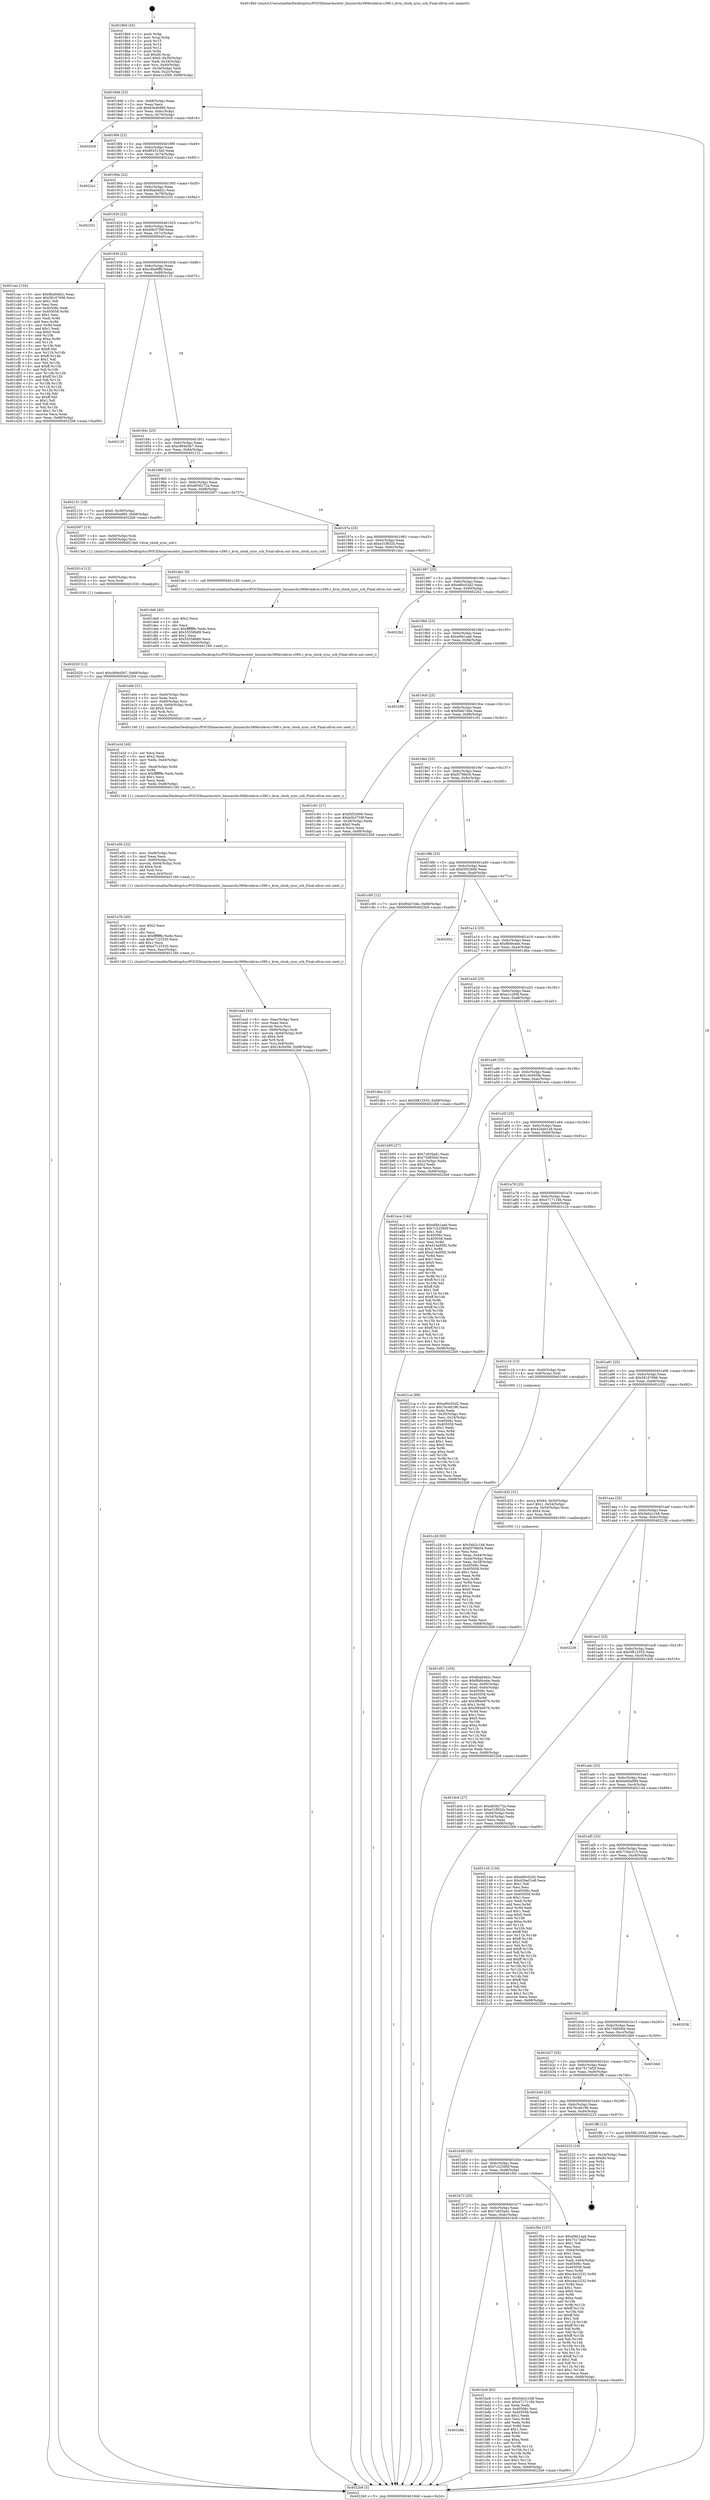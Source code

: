 digraph "0x4018b0" {
  label = "0x4018b0 (/mnt/c/Users/mathe/Desktop/tcc/POCII/binaries/extr_linuxarchs390kvmkvm-s390.c_kvm_clock_sync_scb_Final-ollvm.out::main(0))"
  labelloc = "t"
  node[shape=record]

  Entry [label="",width=0.3,height=0.3,shape=circle,fillcolor=black,style=filled]
  "0x4018dd" [label="{
     0x4018dd [23]\l
     | [instrs]\l
     &nbsp;&nbsp;0x4018dd \<+3\>: mov -0x68(%rbp),%eax\l
     &nbsp;&nbsp;0x4018e0 \<+2\>: mov %eax,%ecx\l
     &nbsp;&nbsp;0x4018e2 \<+6\>: sub $0x83e4b985,%ecx\l
     &nbsp;&nbsp;0x4018e8 \<+3\>: mov %eax,-0x6c(%rbp)\l
     &nbsp;&nbsp;0x4018eb \<+3\>: mov %ecx,-0x70(%rbp)\l
     &nbsp;&nbsp;0x4018ee \<+6\>: je 00000000004020c8 \<main+0x818\>\l
  }"]
  "0x4020c8" [label="{
     0x4020c8\l
  }", style=dashed]
  "0x4018f4" [label="{
     0x4018f4 [22]\l
     | [instrs]\l
     &nbsp;&nbsp;0x4018f4 \<+5\>: jmp 00000000004018f9 \<main+0x49\>\l
     &nbsp;&nbsp;0x4018f9 \<+3\>: mov -0x6c(%rbp),%eax\l
     &nbsp;&nbsp;0x4018fc \<+5\>: sub $0x892515e0,%eax\l
     &nbsp;&nbsp;0x401901 \<+3\>: mov %eax,-0x74(%rbp)\l
     &nbsp;&nbsp;0x401904 \<+6\>: je 00000000004022a1 \<main+0x9f1\>\l
  }"]
  Exit [label="",width=0.3,height=0.3,shape=circle,fillcolor=black,style=filled,peripheries=2]
  "0x4022a1" [label="{
     0x4022a1\l
  }", style=dashed]
  "0x40190a" [label="{
     0x40190a [22]\l
     | [instrs]\l
     &nbsp;&nbsp;0x40190a \<+5\>: jmp 000000000040190f \<main+0x5f\>\l
     &nbsp;&nbsp;0x40190f \<+3\>: mov -0x6c(%rbp),%eax\l
     &nbsp;&nbsp;0x401912 \<+5\>: sub $0x8ba0dd2c,%eax\l
     &nbsp;&nbsp;0x401917 \<+3\>: mov %eax,-0x78(%rbp)\l
     &nbsp;&nbsp;0x40191a \<+6\>: je 0000000000402252 \<main+0x9a2\>\l
  }"]
  "0x402020" [label="{
     0x402020 [12]\l
     | [instrs]\l
     &nbsp;&nbsp;0x402020 \<+7\>: movl $0xc894d3b7,-0x68(%rbp)\l
     &nbsp;&nbsp;0x402027 \<+5\>: jmp 00000000004022b9 \<main+0xa09\>\l
  }"]
  "0x402252" [label="{
     0x402252\l
  }", style=dashed]
  "0x401920" [label="{
     0x401920 [22]\l
     | [instrs]\l
     &nbsp;&nbsp;0x401920 \<+5\>: jmp 0000000000401925 \<main+0x75\>\l
     &nbsp;&nbsp;0x401925 \<+3\>: mov -0x6c(%rbp),%eax\l
     &nbsp;&nbsp;0x401928 \<+5\>: sub $0xb0b3759f,%eax\l
     &nbsp;&nbsp;0x40192d \<+3\>: mov %eax,-0x7c(%rbp)\l
     &nbsp;&nbsp;0x401930 \<+6\>: je 0000000000401cac \<main+0x3fc\>\l
  }"]
  "0x402014" [label="{
     0x402014 [12]\l
     | [instrs]\l
     &nbsp;&nbsp;0x402014 \<+4\>: mov -0x60(%rbp),%rsi\l
     &nbsp;&nbsp;0x402018 \<+3\>: mov %rsi,%rdi\l
     &nbsp;&nbsp;0x40201b \<+5\>: call 0000000000401030 \<free@plt\>\l
     | [calls]\l
     &nbsp;&nbsp;0x401030 \{1\} (unknown)\l
  }"]
  "0x401cac" [label="{
     0x401cac [134]\l
     | [instrs]\l
     &nbsp;&nbsp;0x401cac \<+5\>: mov $0x8ba0dd2c,%eax\l
     &nbsp;&nbsp;0x401cb1 \<+5\>: mov $0x58167696,%ecx\l
     &nbsp;&nbsp;0x401cb6 \<+2\>: mov $0x1,%dl\l
     &nbsp;&nbsp;0x401cb8 \<+2\>: xor %esi,%esi\l
     &nbsp;&nbsp;0x401cba \<+7\>: mov 0x40506c,%edi\l
     &nbsp;&nbsp;0x401cc1 \<+8\>: mov 0x405058,%r8d\l
     &nbsp;&nbsp;0x401cc9 \<+3\>: sub $0x1,%esi\l
     &nbsp;&nbsp;0x401ccc \<+3\>: mov %edi,%r9d\l
     &nbsp;&nbsp;0x401ccf \<+3\>: add %esi,%r9d\l
     &nbsp;&nbsp;0x401cd2 \<+4\>: imul %r9d,%edi\l
     &nbsp;&nbsp;0x401cd6 \<+3\>: and $0x1,%edi\l
     &nbsp;&nbsp;0x401cd9 \<+3\>: cmp $0x0,%edi\l
     &nbsp;&nbsp;0x401cdc \<+4\>: sete %r10b\l
     &nbsp;&nbsp;0x401ce0 \<+4\>: cmp $0xa,%r8d\l
     &nbsp;&nbsp;0x401ce4 \<+4\>: setl %r11b\l
     &nbsp;&nbsp;0x401ce8 \<+3\>: mov %r10b,%bl\l
     &nbsp;&nbsp;0x401ceb \<+3\>: xor $0xff,%bl\l
     &nbsp;&nbsp;0x401cee \<+3\>: mov %r11b,%r14b\l
     &nbsp;&nbsp;0x401cf1 \<+4\>: xor $0xff,%r14b\l
     &nbsp;&nbsp;0x401cf5 \<+3\>: xor $0x1,%dl\l
     &nbsp;&nbsp;0x401cf8 \<+3\>: mov %bl,%r15b\l
     &nbsp;&nbsp;0x401cfb \<+4\>: and $0xff,%r15b\l
     &nbsp;&nbsp;0x401cff \<+3\>: and %dl,%r10b\l
     &nbsp;&nbsp;0x401d02 \<+3\>: mov %r14b,%r12b\l
     &nbsp;&nbsp;0x401d05 \<+4\>: and $0xff,%r12b\l
     &nbsp;&nbsp;0x401d09 \<+3\>: and %dl,%r11b\l
     &nbsp;&nbsp;0x401d0c \<+3\>: or %r10b,%r15b\l
     &nbsp;&nbsp;0x401d0f \<+3\>: or %r11b,%r12b\l
     &nbsp;&nbsp;0x401d12 \<+3\>: xor %r12b,%r15b\l
     &nbsp;&nbsp;0x401d15 \<+3\>: or %r14b,%bl\l
     &nbsp;&nbsp;0x401d18 \<+3\>: xor $0xff,%bl\l
     &nbsp;&nbsp;0x401d1b \<+3\>: or $0x1,%dl\l
     &nbsp;&nbsp;0x401d1e \<+2\>: and %dl,%bl\l
     &nbsp;&nbsp;0x401d20 \<+3\>: or %bl,%r15b\l
     &nbsp;&nbsp;0x401d23 \<+4\>: test $0x1,%r15b\l
     &nbsp;&nbsp;0x401d27 \<+3\>: cmovne %ecx,%eax\l
     &nbsp;&nbsp;0x401d2a \<+3\>: mov %eax,-0x68(%rbp)\l
     &nbsp;&nbsp;0x401d2d \<+5\>: jmp 00000000004022b9 \<main+0xa09\>\l
  }"]
  "0x401936" [label="{
     0x401936 [22]\l
     | [instrs]\l
     &nbsp;&nbsp;0x401936 \<+5\>: jmp 000000000040193b \<main+0x8b\>\l
     &nbsp;&nbsp;0x40193b \<+3\>: mov -0x6c(%rbp),%eax\l
     &nbsp;&nbsp;0x40193e \<+5\>: sub $0xc4be6ffd,%eax\l
     &nbsp;&nbsp;0x401943 \<+3\>: mov %eax,-0x80(%rbp)\l
     &nbsp;&nbsp;0x401946 \<+6\>: je 0000000000402125 \<main+0x875\>\l
  }"]
  "0x401ea3" [label="{
     0x401ea3 [43]\l
     | [instrs]\l
     &nbsp;&nbsp;0x401ea3 \<+6\>: mov -0xec(%rbp),%ecx\l
     &nbsp;&nbsp;0x401ea9 \<+3\>: imul %eax,%ecx\l
     &nbsp;&nbsp;0x401eac \<+3\>: movslq %ecx,%rsi\l
     &nbsp;&nbsp;0x401eaf \<+4\>: mov -0x60(%rbp),%rdi\l
     &nbsp;&nbsp;0x401eb3 \<+4\>: movslq -0x64(%rbp),%r9\l
     &nbsp;&nbsp;0x401eb7 \<+4\>: shl $0x4,%r9\l
     &nbsp;&nbsp;0x401ebb \<+3\>: add %r9,%rdi\l
     &nbsp;&nbsp;0x401ebe \<+4\>: mov %rsi,0x8(%rdi)\l
     &nbsp;&nbsp;0x401ec2 \<+7\>: movl $0x14c645fe,-0x68(%rbp)\l
     &nbsp;&nbsp;0x401ec9 \<+5\>: jmp 00000000004022b9 \<main+0xa09\>\l
  }"]
  "0x402125" [label="{
     0x402125\l
  }", style=dashed]
  "0x40194c" [label="{
     0x40194c [25]\l
     | [instrs]\l
     &nbsp;&nbsp;0x40194c \<+5\>: jmp 0000000000401951 \<main+0xa1\>\l
     &nbsp;&nbsp;0x401951 \<+3\>: mov -0x6c(%rbp),%eax\l
     &nbsp;&nbsp;0x401954 \<+5\>: sub $0xc894d3b7,%eax\l
     &nbsp;&nbsp;0x401959 \<+6\>: mov %eax,-0x84(%rbp)\l
     &nbsp;&nbsp;0x40195f \<+6\>: je 0000000000402131 \<main+0x881\>\l
  }"]
  "0x401e7b" [label="{
     0x401e7b [40]\l
     | [instrs]\l
     &nbsp;&nbsp;0x401e7b \<+5\>: mov $0x2,%ecx\l
     &nbsp;&nbsp;0x401e80 \<+1\>: cltd\l
     &nbsp;&nbsp;0x401e81 \<+2\>: idiv %ecx\l
     &nbsp;&nbsp;0x401e83 \<+6\>: imul $0xfffffffe,%edx,%ecx\l
     &nbsp;&nbsp;0x401e89 \<+6\>: sub $0xe7123320,%ecx\l
     &nbsp;&nbsp;0x401e8f \<+3\>: add $0x1,%ecx\l
     &nbsp;&nbsp;0x401e92 \<+6\>: add $0xe7123320,%ecx\l
     &nbsp;&nbsp;0x401e98 \<+6\>: mov %ecx,-0xec(%rbp)\l
     &nbsp;&nbsp;0x401e9e \<+5\>: call 0000000000401160 \<next_i\>\l
     | [calls]\l
     &nbsp;&nbsp;0x401160 \{1\} (/mnt/c/Users/mathe/Desktop/tcc/POCII/binaries/extr_linuxarchs390kvmkvm-s390.c_kvm_clock_sync_scb_Final-ollvm.out::next_i)\l
  }"]
  "0x402131" [label="{
     0x402131 [19]\l
     | [instrs]\l
     &nbsp;&nbsp;0x402131 \<+7\>: movl $0x0,-0x30(%rbp)\l
     &nbsp;&nbsp;0x402138 \<+7\>: movl $0x6a90a999,-0x68(%rbp)\l
     &nbsp;&nbsp;0x40213f \<+5\>: jmp 00000000004022b9 \<main+0xa09\>\l
  }"]
  "0x401965" [label="{
     0x401965 [25]\l
     | [instrs]\l
     &nbsp;&nbsp;0x401965 \<+5\>: jmp 000000000040196a \<main+0xba\>\l
     &nbsp;&nbsp;0x40196a \<+3\>: mov -0x6c(%rbp),%eax\l
     &nbsp;&nbsp;0x40196d \<+5\>: sub $0xd636272a,%eax\l
     &nbsp;&nbsp;0x401972 \<+6\>: mov %eax,-0x88(%rbp)\l
     &nbsp;&nbsp;0x401978 \<+6\>: je 0000000000402007 \<main+0x757\>\l
  }"]
  "0x401e5b" [label="{
     0x401e5b [32]\l
     | [instrs]\l
     &nbsp;&nbsp;0x401e5b \<+6\>: mov -0xe8(%rbp),%ecx\l
     &nbsp;&nbsp;0x401e61 \<+3\>: imul %eax,%ecx\l
     &nbsp;&nbsp;0x401e64 \<+4\>: mov -0x60(%rbp),%rsi\l
     &nbsp;&nbsp;0x401e68 \<+4\>: movslq -0x64(%rbp),%rdi\l
     &nbsp;&nbsp;0x401e6c \<+4\>: shl $0x4,%rdi\l
     &nbsp;&nbsp;0x401e70 \<+3\>: add %rdi,%rsi\l
     &nbsp;&nbsp;0x401e73 \<+3\>: mov %ecx,0x4(%rsi)\l
     &nbsp;&nbsp;0x401e76 \<+5\>: call 0000000000401160 \<next_i\>\l
     | [calls]\l
     &nbsp;&nbsp;0x401160 \{1\} (/mnt/c/Users/mathe/Desktop/tcc/POCII/binaries/extr_linuxarchs390kvmkvm-s390.c_kvm_clock_sync_scb_Final-ollvm.out::next_i)\l
  }"]
  "0x402007" [label="{
     0x402007 [13]\l
     | [instrs]\l
     &nbsp;&nbsp;0x402007 \<+4\>: mov -0x60(%rbp),%rdi\l
     &nbsp;&nbsp;0x40200b \<+4\>: mov -0x50(%rbp),%rsi\l
     &nbsp;&nbsp;0x40200f \<+5\>: call 00000000004013e0 \<kvm_clock_sync_scb\>\l
     | [calls]\l
     &nbsp;&nbsp;0x4013e0 \{1\} (/mnt/c/Users/mathe/Desktop/tcc/POCII/binaries/extr_linuxarchs390kvmkvm-s390.c_kvm_clock_sync_scb_Final-ollvm.out::kvm_clock_sync_scb)\l
  }"]
  "0x40197e" [label="{
     0x40197e [25]\l
     | [instrs]\l
     &nbsp;&nbsp;0x40197e \<+5\>: jmp 0000000000401983 \<main+0xd3\>\l
     &nbsp;&nbsp;0x401983 \<+3\>: mov -0x6c(%rbp),%eax\l
     &nbsp;&nbsp;0x401986 \<+5\>: sub $0xe31f932b,%eax\l
     &nbsp;&nbsp;0x40198b \<+6\>: mov %eax,-0x8c(%rbp)\l
     &nbsp;&nbsp;0x401991 \<+6\>: je 0000000000401de1 \<main+0x531\>\l
  }"]
  "0x401e2d" [label="{
     0x401e2d [46]\l
     | [instrs]\l
     &nbsp;&nbsp;0x401e2d \<+2\>: xor %ecx,%ecx\l
     &nbsp;&nbsp;0x401e2f \<+5\>: mov $0x2,%edx\l
     &nbsp;&nbsp;0x401e34 \<+6\>: mov %edx,-0xe4(%rbp)\l
     &nbsp;&nbsp;0x401e3a \<+1\>: cltd\l
     &nbsp;&nbsp;0x401e3b \<+7\>: mov -0xe4(%rbp),%r8d\l
     &nbsp;&nbsp;0x401e42 \<+3\>: idiv %r8d\l
     &nbsp;&nbsp;0x401e45 \<+6\>: imul $0xfffffffe,%edx,%edx\l
     &nbsp;&nbsp;0x401e4b \<+3\>: sub $0x1,%ecx\l
     &nbsp;&nbsp;0x401e4e \<+2\>: sub %ecx,%edx\l
     &nbsp;&nbsp;0x401e50 \<+6\>: mov %edx,-0xe8(%rbp)\l
     &nbsp;&nbsp;0x401e56 \<+5\>: call 0000000000401160 \<next_i\>\l
     | [calls]\l
     &nbsp;&nbsp;0x401160 \{1\} (/mnt/c/Users/mathe/Desktop/tcc/POCII/binaries/extr_linuxarchs390kvmkvm-s390.c_kvm_clock_sync_scb_Final-ollvm.out::next_i)\l
  }"]
  "0x401de1" [label="{
     0x401de1 [5]\l
     | [instrs]\l
     &nbsp;&nbsp;0x401de1 \<+5\>: call 0000000000401160 \<next_i\>\l
     | [calls]\l
     &nbsp;&nbsp;0x401160 \{1\} (/mnt/c/Users/mathe/Desktop/tcc/POCII/binaries/extr_linuxarchs390kvmkvm-s390.c_kvm_clock_sync_scb_Final-ollvm.out::next_i)\l
  }"]
  "0x401997" [label="{
     0x401997 [25]\l
     | [instrs]\l
     &nbsp;&nbsp;0x401997 \<+5\>: jmp 000000000040199c \<main+0xec\>\l
     &nbsp;&nbsp;0x40199c \<+3\>: mov -0x6c(%rbp),%eax\l
     &nbsp;&nbsp;0x40199f \<+5\>: sub $0xe80c02d2,%eax\l
     &nbsp;&nbsp;0x4019a4 \<+6\>: mov %eax,-0x90(%rbp)\l
     &nbsp;&nbsp;0x4019aa \<+6\>: je 00000000004022b2 \<main+0xa02\>\l
  }"]
  "0x401e0e" [label="{
     0x401e0e [31]\l
     | [instrs]\l
     &nbsp;&nbsp;0x401e0e \<+6\>: mov -0xe0(%rbp),%ecx\l
     &nbsp;&nbsp;0x401e14 \<+3\>: imul %eax,%ecx\l
     &nbsp;&nbsp;0x401e17 \<+4\>: mov -0x60(%rbp),%rsi\l
     &nbsp;&nbsp;0x401e1b \<+4\>: movslq -0x64(%rbp),%rdi\l
     &nbsp;&nbsp;0x401e1f \<+4\>: shl $0x4,%rdi\l
     &nbsp;&nbsp;0x401e23 \<+3\>: add %rdi,%rsi\l
     &nbsp;&nbsp;0x401e26 \<+2\>: mov %ecx,(%rsi)\l
     &nbsp;&nbsp;0x401e28 \<+5\>: call 0000000000401160 \<next_i\>\l
     | [calls]\l
     &nbsp;&nbsp;0x401160 \{1\} (/mnt/c/Users/mathe/Desktop/tcc/POCII/binaries/extr_linuxarchs390kvmkvm-s390.c_kvm_clock_sync_scb_Final-ollvm.out::next_i)\l
  }"]
  "0x4022b2" [label="{
     0x4022b2\l
  }", style=dashed]
  "0x4019b0" [label="{
     0x4019b0 [25]\l
     | [instrs]\l
     &nbsp;&nbsp;0x4019b0 \<+5\>: jmp 00000000004019b5 \<main+0x105\>\l
     &nbsp;&nbsp;0x4019b5 \<+3\>: mov -0x6c(%rbp),%eax\l
     &nbsp;&nbsp;0x4019b8 \<+5\>: sub $0xef4b1aa6,%eax\l
     &nbsp;&nbsp;0x4019bd \<+6\>: mov %eax,-0x94(%rbp)\l
     &nbsp;&nbsp;0x4019c3 \<+6\>: je 0000000000402288 \<main+0x9d8\>\l
  }"]
  "0x401de6" [label="{
     0x401de6 [40]\l
     | [instrs]\l
     &nbsp;&nbsp;0x401de6 \<+5\>: mov $0x2,%ecx\l
     &nbsp;&nbsp;0x401deb \<+1\>: cltd\l
     &nbsp;&nbsp;0x401dec \<+2\>: idiv %ecx\l
     &nbsp;&nbsp;0x401dee \<+6\>: imul $0xfffffffe,%edx,%ecx\l
     &nbsp;&nbsp;0x401df4 \<+6\>: add $0x55558b89,%ecx\l
     &nbsp;&nbsp;0x401dfa \<+3\>: add $0x1,%ecx\l
     &nbsp;&nbsp;0x401dfd \<+6\>: sub $0x55558b89,%ecx\l
     &nbsp;&nbsp;0x401e03 \<+6\>: mov %ecx,-0xe0(%rbp)\l
     &nbsp;&nbsp;0x401e09 \<+5\>: call 0000000000401160 \<next_i\>\l
     | [calls]\l
     &nbsp;&nbsp;0x401160 \{1\} (/mnt/c/Users/mathe/Desktop/tcc/POCII/binaries/extr_linuxarchs390kvmkvm-s390.c_kvm_clock_sync_scb_Final-ollvm.out::next_i)\l
  }"]
  "0x402288" [label="{
     0x402288\l
  }", style=dashed]
  "0x4019c9" [label="{
     0x4019c9 [25]\l
     | [instrs]\l
     &nbsp;&nbsp;0x4019c9 \<+5\>: jmp 00000000004019ce \<main+0x11e\>\l
     &nbsp;&nbsp;0x4019ce \<+3\>: mov -0x6c(%rbp),%eax\l
     &nbsp;&nbsp;0x4019d1 \<+5\>: sub $0xf0eb7d4e,%eax\l
     &nbsp;&nbsp;0x4019d6 \<+6\>: mov %eax,-0x98(%rbp)\l
     &nbsp;&nbsp;0x4019dc \<+6\>: je 0000000000401c91 \<main+0x3e1\>\l
  }"]
  "0x401d51" [label="{
     0x401d51 [105]\l
     | [instrs]\l
     &nbsp;&nbsp;0x401d51 \<+5\>: mov $0x8ba0dd2c,%ecx\l
     &nbsp;&nbsp;0x401d56 \<+5\>: mov $0xf9d9cebe,%edx\l
     &nbsp;&nbsp;0x401d5b \<+4\>: mov %rax,-0x60(%rbp)\l
     &nbsp;&nbsp;0x401d5f \<+7\>: movl $0x0,-0x64(%rbp)\l
     &nbsp;&nbsp;0x401d66 \<+7\>: mov 0x40506c,%esi\l
     &nbsp;&nbsp;0x401d6d \<+8\>: mov 0x405058,%r8d\l
     &nbsp;&nbsp;0x401d75 \<+3\>: mov %esi,%r9d\l
     &nbsp;&nbsp;0x401d78 \<+7\>: add $0x5f94d976,%r9d\l
     &nbsp;&nbsp;0x401d7f \<+4\>: sub $0x1,%r9d\l
     &nbsp;&nbsp;0x401d83 \<+7\>: sub $0x5f94d976,%r9d\l
     &nbsp;&nbsp;0x401d8a \<+4\>: imul %r9d,%esi\l
     &nbsp;&nbsp;0x401d8e \<+3\>: and $0x1,%esi\l
     &nbsp;&nbsp;0x401d91 \<+3\>: cmp $0x0,%esi\l
     &nbsp;&nbsp;0x401d94 \<+4\>: sete %r10b\l
     &nbsp;&nbsp;0x401d98 \<+4\>: cmp $0xa,%r8d\l
     &nbsp;&nbsp;0x401d9c \<+4\>: setl %r11b\l
     &nbsp;&nbsp;0x401da0 \<+3\>: mov %r10b,%bl\l
     &nbsp;&nbsp;0x401da3 \<+3\>: and %r11b,%bl\l
     &nbsp;&nbsp;0x401da6 \<+3\>: xor %r11b,%r10b\l
     &nbsp;&nbsp;0x401da9 \<+3\>: or %r10b,%bl\l
     &nbsp;&nbsp;0x401dac \<+3\>: test $0x1,%bl\l
     &nbsp;&nbsp;0x401daf \<+3\>: cmovne %edx,%ecx\l
     &nbsp;&nbsp;0x401db2 \<+3\>: mov %ecx,-0x68(%rbp)\l
     &nbsp;&nbsp;0x401db5 \<+5\>: jmp 00000000004022b9 \<main+0xa09\>\l
  }"]
  "0x401c91" [label="{
     0x401c91 [27]\l
     | [instrs]\l
     &nbsp;&nbsp;0x401c91 \<+5\>: mov $0xf3f32606,%eax\l
     &nbsp;&nbsp;0x401c96 \<+5\>: mov $0xb0b3759f,%ecx\l
     &nbsp;&nbsp;0x401c9b \<+3\>: mov -0x28(%rbp),%edx\l
     &nbsp;&nbsp;0x401c9e \<+3\>: cmp $0x0,%edx\l
     &nbsp;&nbsp;0x401ca1 \<+3\>: cmove %ecx,%eax\l
     &nbsp;&nbsp;0x401ca4 \<+3\>: mov %eax,-0x68(%rbp)\l
     &nbsp;&nbsp;0x401ca7 \<+5\>: jmp 00000000004022b9 \<main+0xa09\>\l
  }"]
  "0x4019e2" [label="{
     0x4019e2 [25]\l
     | [instrs]\l
     &nbsp;&nbsp;0x4019e2 \<+5\>: jmp 00000000004019e7 \<main+0x137\>\l
     &nbsp;&nbsp;0x4019e7 \<+3\>: mov -0x6c(%rbp),%eax\l
     &nbsp;&nbsp;0x4019ea \<+5\>: sub $0xf379fe04,%eax\l
     &nbsp;&nbsp;0x4019ef \<+6\>: mov %eax,-0x9c(%rbp)\l
     &nbsp;&nbsp;0x4019f5 \<+6\>: je 0000000000401c85 \<main+0x3d5\>\l
  }"]
  "0x401c28" [label="{
     0x401c28 [93]\l
     | [instrs]\l
     &nbsp;&nbsp;0x401c28 \<+5\>: mov $0x5eb2c1b8,%ecx\l
     &nbsp;&nbsp;0x401c2d \<+5\>: mov $0xf379fe04,%edx\l
     &nbsp;&nbsp;0x401c32 \<+2\>: xor %esi,%esi\l
     &nbsp;&nbsp;0x401c34 \<+3\>: mov %eax,-0x44(%rbp)\l
     &nbsp;&nbsp;0x401c37 \<+3\>: mov -0x44(%rbp),%eax\l
     &nbsp;&nbsp;0x401c3a \<+3\>: mov %eax,-0x28(%rbp)\l
     &nbsp;&nbsp;0x401c3d \<+7\>: mov 0x40506c,%eax\l
     &nbsp;&nbsp;0x401c44 \<+8\>: mov 0x405058,%r8d\l
     &nbsp;&nbsp;0x401c4c \<+3\>: sub $0x1,%esi\l
     &nbsp;&nbsp;0x401c4f \<+3\>: mov %eax,%r9d\l
     &nbsp;&nbsp;0x401c52 \<+3\>: add %esi,%r9d\l
     &nbsp;&nbsp;0x401c55 \<+4\>: imul %r9d,%eax\l
     &nbsp;&nbsp;0x401c59 \<+3\>: and $0x1,%eax\l
     &nbsp;&nbsp;0x401c5c \<+3\>: cmp $0x0,%eax\l
     &nbsp;&nbsp;0x401c5f \<+4\>: sete %r10b\l
     &nbsp;&nbsp;0x401c63 \<+4\>: cmp $0xa,%r8d\l
     &nbsp;&nbsp;0x401c67 \<+4\>: setl %r11b\l
     &nbsp;&nbsp;0x401c6b \<+3\>: mov %r10b,%bl\l
     &nbsp;&nbsp;0x401c6e \<+3\>: and %r11b,%bl\l
     &nbsp;&nbsp;0x401c71 \<+3\>: xor %r11b,%r10b\l
     &nbsp;&nbsp;0x401c74 \<+3\>: or %r10b,%bl\l
     &nbsp;&nbsp;0x401c77 \<+3\>: test $0x1,%bl\l
     &nbsp;&nbsp;0x401c7a \<+3\>: cmovne %edx,%ecx\l
     &nbsp;&nbsp;0x401c7d \<+3\>: mov %ecx,-0x68(%rbp)\l
     &nbsp;&nbsp;0x401c80 \<+5\>: jmp 00000000004022b9 \<main+0xa09\>\l
  }"]
  "0x401c85" [label="{
     0x401c85 [12]\l
     | [instrs]\l
     &nbsp;&nbsp;0x401c85 \<+7\>: movl $0xf0eb7d4e,-0x68(%rbp)\l
     &nbsp;&nbsp;0x401c8c \<+5\>: jmp 00000000004022b9 \<main+0xa09\>\l
  }"]
  "0x4019fb" [label="{
     0x4019fb [25]\l
     | [instrs]\l
     &nbsp;&nbsp;0x4019fb \<+5\>: jmp 0000000000401a00 \<main+0x150\>\l
     &nbsp;&nbsp;0x401a00 \<+3\>: mov -0x6c(%rbp),%eax\l
     &nbsp;&nbsp;0x401a03 \<+5\>: sub $0xf3f32606,%eax\l
     &nbsp;&nbsp;0x401a08 \<+6\>: mov %eax,-0xa0(%rbp)\l
     &nbsp;&nbsp;0x401a0e \<+6\>: je 000000000040202c \<main+0x77c\>\l
  }"]
  "0x401b8b" [label="{
     0x401b8b\l
  }", style=dashed]
  "0x40202c" [label="{
     0x40202c\l
  }", style=dashed]
  "0x401a14" [label="{
     0x401a14 [25]\l
     | [instrs]\l
     &nbsp;&nbsp;0x401a14 \<+5\>: jmp 0000000000401a19 \<main+0x169\>\l
     &nbsp;&nbsp;0x401a19 \<+3\>: mov -0x6c(%rbp),%eax\l
     &nbsp;&nbsp;0x401a1c \<+5\>: sub $0xf9d9cebe,%eax\l
     &nbsp;&nbsp;0x401a21 \<+6\>: mov %eax,-0xa4(%rbp)\l
     &nbsp;&nbsp;0x401a27 \<+6\>: je 0000000000401dba \<main+0x50a\>\l
  }"]
  "0x401bc8" [label="{
     0x401bc8 [83]\l
     | [instrs]\l
     &nbsp;&nbsp;0x401bc8 \<+5\>: mov $0x5eb2c1b8,%eax\l
     &nbsp;&nbsp;0x401bcd \<+5\>: mov $0x4717116b,%ecx\l
     &nbsp;&nbsp;0x401bd2 \<+2\>: xor %edx,%edx\l
     &nbsp;&nbsp;0x401bd4 \<+7\>: mov 0x40506c,%esi\l
     &nbsp;&nbsp;0x401bdb \<+7\>: mov 0x405058,%edi\l
     &nbsp;&nbsp;0x401be2 \<+3\>: sub $0x1,%edx\l
     &nbsp;&nbsp;0x401be5 \<+3\>: mov %esi,%r8d\l
     &nbsp;&nbsp;0x401be8 \<+3\>: add %edx,%r8d\l
     &nbsp;&nbsp;0x401beb \<+4\>: imul %r8d,%esi\l
     &nbsp;&nbsp;0x401bef \<+3\>: and $0x1,%esi\l
     &nbsp;&nbsp;0x401bf2 \<+3\>: cmp $0x0,%esi\l
     &nbsp;&nbsp;0x401bf5 \<+4\>: sete %r9b\l
     &nbsp;&nbsp;0x401bf9 \<+3\>: cmp $0xa,%edi\l
     &nbsp;&nbsp;0x401bfc \<+4\>: setl %r10b\l
     &nbsp;&nbsp;0x401c00 \<+3\>: mov %r9b,%r11b\l
     &nbsp;&nbsp;0x401c03 \<+3\>: and %r10b,%r11b\l
     &nbsp;&nbsp;0x401c06 \<+3\>: xor %r10b,%r9b\l
     &nbsp;&nbsp;0x401c09 \<+3\>: or %r9b,%r11b\l
     &nbsp;&nbsp;0x401c0c \<+4\>: test $0x1,%r11b\l
     &nbsp;&nbsp;0x401c10 \<+3\>: cmovne %ecx,%eax\l
     &nbsp;&nbsp;0x401c13 \<+3\>: mov %eax,-0x68(%rbp)\l
     &nbsp;&nbsp;0x401c16 \<+5\>: jmp 00000000004022b9 \<main+0xa09\>\l
  }"]
  "0x401dba" [label="{
     0x401dba [12]\l
     | [instrs]\l
     &nbsp;&nbsp;0x401dba \<+7\>: movl $0x5f812555,-0x68(%rbp)\l
     &nbsp;&nbsp;0x401dc1 \<+5\>: jmp 00000000004022b9 \<main+0xa09\>\l
  }"]
  "0x401a2d" [label="{
     0x401a2d [25]\l
     | [instrs]\l
     &nbsp;&nbsp;0x401a2d \<+5\>: jmp 0000000000401a32 \<main+0x182\>\l
     &nbsp;&nbsp;0x401a32 \<+3\>: mov -0x6c(%rbp),%eax\l
     &nbsp;&nbsp;0x401a35 \<+5\>: sub $0xe1c2f49,%eax\l
     &nbsp;&nbsp;0x401a3a \<+6\>: mov %eax,-0xa8(%rbp)\l
     &nbsp;&nbsp;0x401a40 \<+6\>: je 0000000000401b95 \<main+0x2e5\>\l
  }"]
  "0x401b72" [label="{
     0x401b72 [25]\l
     | [instrs]\l
     &nbsp;&nbsp;0x401b72 \<+5\>: jmp 0000000000401b77 \<main+0x2c7\>\l
     &nbsp;&nbsp;0x401b77 \<+3\>: mov -0x6c(%rbp),%eax\l
     &nbsp;&nbsp;0x401b7a \<+5\>: sub $0x7c835ad1,%eax\l
     &nbsp;&nbsp;0x401b7f \<+6\>: mov %eax,-0xdc(%rbp)\l
     &nbsp;&nbsp;0x401b85 \<+6\>: je 0000000000401bc8 \<main+0x318\>\l
  }"]
  "0x401b95" [label="{
     0x401b95 [27]\l
     | [instrs]\l
     &nbsp;&nbsp;0x401b95 \<+5\>: mov $0x7c835ad1,%eax\l
     &nbsp;&nbsp;0x401b9a \<+5\>: mov $0x73d85fcb,%ecx\l
     &nbsp;&nbsp;0x401b9f \<+3\>: mov -0x2c(%rbp),%edx\l
     &nbsp;&nbsp;0x401ba2 \<+3\>: cmp $0x2,%edx\l
     &nbsp;&nbsp;0x401ba5 \<+3\>: cmovne %ecx,%eax\l
     &nbsp;&nbsp;0x401ba8 \<+3\>: mov %eax,-0x68(%rbp)\l
     &nbsp;&nbsp;0x401bab \<+5\>: jmp 00000000004022b9 \<main+0xa09\>\l
  }"]
  "0x401a46" [label="{
     0x401a46 [25]\l
     | [instrs]\l
     &nbsp;&nbsp;0x401a46 \<+5\>: jmp 0000000000401a4b \<main+0x19b\>\l
     &nbsp;&nbsp;0x401a4b \<+3\>: mov -0x6c(%rbp),%eax\l
     &nbsp;&nbsp;0x401a4e \<+5\>: sub $0x14c645fe,%eax\l
     &nbsp;&nbsp;0x401a53 \<+6\>: mov %eax,-0xac(%rbp)\l
     &nbsp;&nbsp;0x401a59 \<+6\>: je 0000000000401ece \<main+0x61e\>\l
  }"]
  "0x4022b9" [label="{
     0x4022b9 [5]\l
     | [instrs]\l
     &nbsp;&nbsp;0x4022b9 \<+5\>: jmp 00000000004018dd \<main+0x2d\>\l
  }"]
  "0x4018b0" [label="{
     0x4018b0 [45]\l
     | [instrs]\l
     &nbsp;&nbsp;0x4018b0 \<+1\>: push %rbp\l
     &nbsp;&nbsp;0x4018b1 \<+3\>: mov %rsp,%rbp\l
     &nbsp;&nbsp;0x4018b4 \<+2\>: push %r15\l
     &nbsp;&nbsp;0x4018b6 \<+2\>: push %r14\l
     &nbsp;&nbsp;0x4018b8 \<+2\>: push %r12\l
     &nbsp;&nbsp;0x4018ba \<+1\>: push %rbx\l
     &nbsp;&nbsp;0x4018bb \<+7\>: sub $0xd0,%rsp\l
     &nbsp;&nbsp;0x4018c2 \<+7\>: movl $0x0,-0x30(%rbp)\l
     &nbsp;&nbsp;0x4018c9 \<+3\>: mov %edi,-0x34(%rbp)\l
     &nbsp;&nbsp;0x4018cc \<+4\>: mov %rsi,-0x40(%rbp)\l
     &nbsp;&nbsp;0x4018d0 \<+3\>: mov -0x34(%rbp),%edi\l
     &nbsp;&nbsp;0x4018d3 \<+3\>: mov %edi,-0x2c(%rbp)\l
     &nbsp;&nbsp;0x4018d6 \<+7\>: movl $0xe1c2f49,-0x68(%rbp)\l
  }"]
  "0x401f5e" [label="{
     0x401f5e [157]\l
     | [instrs]\l
     &nbsp;&nbsp;0x401f5e \<+5\>: mov $0xef4b1aa6,%eax\l
     &nbsp;&nbsp;0x401f63 \<+5\>: mov $0x7517ef2f,%ecx\l
     &nbsp;&nbsp;0x401f68 \<+2\>: mov $0x1,%dl\l
     &nbsp;&nbsp;0x401f6a \<+2\>: xor %esi,%esi\l
     &nbsp;&nbsp;0x401f6c \<+3\>: mov -0x64(%rbp),%edi\l
     &nbsp;&nbsp;0x401f6f \<+3\>: sub $0x1,%esi\l
     &nbsp;&nbsp;0x401f72 \<+2\>: sub %esi,%edi\l
     &nbsp;&nbsp;0x401f74 \<+3\>: mov %edi,-0x64(%rbp)\l
     &nbsp;&nbsp;0x401f77 \<+7\>: mov 0x40506c,%esi\l
     &nbsp;&nbsp;0x401f7e \<+7\>: mov 0x405058,%edi\l
     &nbsp;&nbsp;0x401f85 \<+3\>: mov %esi,%r8d\l
     &nbsp;&nbsp;0x401f88 \<+7\>: add $0xc4ac2232,%r8d\l
     &nbsp;&nbsp;0x401f8f \<+4\>: sub $0x1,%r8d\l
     &nbsp;&nbsp;0x401f93 \<+7\>: sub $0xc4ac2232,%r8d\l
     &nbsp;&nbsp;0x401f9a \<+4\>: imul %r8d,%esi\l
     &nbsp;&nbsp;0x401f9e \<+3\>: and $0x1,%esi\l
     &nbsp;&nbsp;0x401fa1 \<+3\>: cmp $0x0,%esi\l
     &nbsp;&nbsp;0x401fa4 \<+4\>: sete %r9b\l
     &nbsp;&nbsp;0x401fa8 \<+3\>: cmp $0xa,%edi\l
     &nbsp;&nbsp;0x401fab \<+4\>: setl %r10b\l
     &nbsp;&nbsp;0x401faf \<+3\>: mov %r9b,%r11b\l
     &nbsp;&nbsp;0x401fb2 \<+4\>: xor $0xff,%r11b\l
     &nbsp;&nbsp;0x401fb6 \<+3\>: mov %r10b,%bl\l
     &nbsp;&nbsp;0x401fb9 \<+3\>: xor $0xff,%bl\l
     &nbsp;&nbsp;0x401fbc \<+3\>: xor $0x1,%dl\l
     &nbsp;&nbsp;0x401fbf \<+3\>: mov %r11b,%r14b\l
     &nbsp;&nbsp;0x401fc2 \<+4\>: and $0xff,%r14b\l
     &nbsp;&nbsp;0x401fc6 \<+3\>: and %dl,%r9b\l
     &nbsp;&nbsp;0x401fc9 \<+3\>: mov %bl,%r15b\l
     &nbsp;&nbsp;0x401fcc \<+4\>: and $0xff,%r15b\l
     &nbsp;&nbsp;0x401fd0 \<+3\>: and %dl,%r10b\l
     &nbsp;&nbsp;0x401fd3 \<+3\>: or %r9b,%r14b\l
     &nbsp;&nbsp;0x401fd6 \<+3\>: or %r10b,%r15b\l
     &nbsp;&nbsp;0x401fd9 \<+3\>: xor %r15b,%r14b\l
     &nbsp;&nbsp;0x401fdc \<+3\>: or %bl,%r11b\l
     &nbsp;&nbsp;0x401fdf \<+4\>: xor $0xff,%r11b\l
     &nbsp;&nbsp;0x401fe3 \<+3\>: or $0x1,%dl\l
     &nbsp;&nbsp;0x401fe6 \<+3\>: and %dl,%r11b\l
     &nbsp;&nbsp;0x401fe9 \<+3\>: or %r11b,%r14b\l
     &nbsp;&nbsp;0x401fec \<+4\>: test $0x1,%r14b\l
     &nbsp;&nbsp;0x401ff0 \<+3\>: cmovne %ecx,%eax\l
     &nbsp;&nbsp;0x401ff3 \<+3\>: mov %eax,-0x68(%rbp)\l
     &nbsp;&nbsp;0x401ff6 \<+5\>: jmp 00000000004022b9 \<main+0xa09\>\l
  }"]
  "0x401ece" [label="{
     0x401ece [144]\l
     | [instrs]\l
     &nbsp;&nbsp;0x401ece \<+5\>: mov $0xef4b1aa6,%eax\l
     &nbsp;&nbsp;0x401ed3 \<+5\>: mov $0x7c22580f,%ecx\l
     &nbsp;&nbsp;0x401ed8 \<+2\>: mov $0x1,%dl\l
     &nbsp;&nbsp;0x401eda \<+7\>: mov 0x40506c,%esi\l
     &nbsp;&nbsp;0x401ee1 \<+7\>: mov 0x405058,%edi\l
     &nbsp;&nbsp;0x401ee8 \<+3\>: mov %esi,%r8d\l
     &nbsp;&nbsp;0x401eeb \<+7\>: sub $0xd14a95f2,%r8d\l
     &nbsp;&nbsp;0x401ef2 \<+4\>: sub $0x1,%r8d\l
     &nbsp;&nbsp;0x401ef6 \<+7\>: add $0xd14a95f2,%r8d\l
     &nbsp;&nbsp;0x401efd \<+4\>: imul %r8d,%esi\l
     &nbsp;&nbsp;0x401f01 \<+3\>: and $0x1,%esi\l
     &nbsp;&nbsp;0x401f04 \<+3\>: cmp $0x0,%esi\l
     &nbsp;&nbsp;0x401f07 \<+4\>: sete %r9b\l
     &nbsp;&nbsp;0x401f0b \<+3\>: cmp $0xa,%edi\l
     &nbsp;&nbsp;0x401f0e \<+4\>: setl %r10b\l
     &nbsp;&nbsp;0x401f12 \<+3\>: mov %r9b,%r11b\l
     &nbsp;&nbsp;0x401f15 \<+4\>: xor $0xff,%r11b\l
     &nbsp;&nbsp;0x401f19 \<+3\>: mov %r10b,%bl\l
     &nbsp;&nbsp;0x401f1c \<+3\>: xor $0xff,%bl\l
     &nbsp;&nbsp;0x401f1f \<+3\>: xor $0x1,%dl\l
     &nbsp;&nbsp;0x401f22 \<+3\>: mov %r11b,%r14b\l
     &nbsp;&nbsp;0x401f25 \<+4\>: and $0xff,%r14b\l
     &nbsp;&nbsp;0x401f29 \<+3\>: and %dl,%r9b\l
     &nbsp;&nbsp;0x401f2c \<+3\>: mov %bl,%r15b\l
     &nbsp;&nbsp;0x401f2f \<+4\>: and $0xff,%r15b\l
     &nbsp;&nbsp;0x401f33 \<+3\>: and %dl,%r10b\l
     &nbsp;&nbsp;0x401f36 \<+3\>: or %r9b,%r14b\l
     &nbsp;&nbsp;0x401f39 \<+3\>: or %r10b,%r15b\l
     &nbsp;&nbsp;0x401f3c \<+3\>: xor %r15b,%r14b\l
     &nbsp;&nbsp;0x401f3f \<+3\>: or %bl,%r11b\l
     &nbsp;&nbsp;0x401f42 \<+4\>: xor $0xff,%r11b\l
     &nbsp;&nbsp;0x401f46 \<+3\>: or $0x1,%dl\l
     &nbsp;&nbsp;0x401f49 \<+3\>: and %dl,%r11b\l
     &nbsp;&nbsp;0x401f4c \<+3\>: or %r11b,%r14b\l
     &nbsp;&nbsp;0x401f4f \<+4\>: test $0x1,%r14b\l
     &nbsp;&nbsp;0x401f53 \<+3\>: cmovne %ecx,%eax\l
     &nbsp;&nbsp;0x401f56 \<+3\>: mov %eax,-0x68(%rbp)\l
     &nbsp;&nbsp;0x401f59 \<+5\>: jmp 00000000004022b9 \<main+0xa09\>\l
  }"]
  "0x401a5f" [label="{
     0x401a5f [25]\l
     | [instrs]\l
     &nbsp;&nbsp;0x401a5f \<+5\>: jmp 0000000000401a64 \<main+0x1b4\>\l
     &nbsp;&nbsp;0x401a64 \<+3\>: mov -0x6c(%rbp),%eax\l
     &nbsp;&nbsp;0x401a67 \<+5\>: sub $0x42be01e8,%eax\l
     &nbsp;&nbsp;0x401a6c \<+6\>: mov %eax,-0xb0(%rbp)\l
     &nbsp;&nbsp;0x401a72 \<+6\>: je 00000000004021ca \<main+0x91a\>\l
  }"]
  "0x401b59" [label="{
     0x401b59 [25]\l
     | [instrs]\l
     &nbsp;&nbsp;0x401b59 \<+5\>: jmp 0000000000401b5e \<main+0x2ae\>\l
     &nbsp;&nbsp;0x401b5e \<+3\>: mov -0x6c(%rbp),%eax\l
     &nbsp;&nbsp;0x401b61 \<+5\>: sub $0x7c22580f,%eax\l
     &nbsp;&nbsp;0x401b66 \<+6\>: mov %eax,-0xd8(%rbp)\l
     &nbsp;&nbsp;0x401b6c \<+6\>: je 0000000000401f5e \<main+0x6ae\>\l
  }"]
  "0x4021ca" [label="{
     0x4021ca [89]\l
     | [instrs]\l
     &nbsp;&nbsp;0x4021ca \<+5\>: mov $0xe80c02d2,%eax\l
     &nbsp;&nbsp;0x4021cf \<+5\>: mov $0x7bc46196,%ecx\l
     &nbsp;&nbsp;0x4021d4 \<+2\>: xor %edx,%edx\l
     &nbsp;&nbsp;0x4021d6 \<+3\>: mov -0x30(%rbp),%esi\l
     &nbsp;&nbsp;0x4021d9 \<+3\>: mov %esi,-0x24(%rbp)\l
     &nbsp;&nbsp;0x4021dc \<+7\>: mov 0x40506c,%esi\l
     &nbsp;&nbsp;0x4021e3 \<+7\>: mov 0x405058,%edi\l
     &nbsp;&nbsp;0x4021ea \<+3\>: sub $0x1,%edx\l
     &nbsp;&nbsp;0x4021ed \<+3\>: mov %esi,%r8d\l
     &nbsp;&nbsp;0x4021f0 \<+3\>: add %edx,%r8d\l
     &nbsp;&nbsp;0x4021f3 \<+4\>: imul %r8d,%esi\l
     &nbsp;&nbsp;0x4021f7 \<+3\>: and $0x1,%esi\l
     &nbsp;&nbsp;0x4021fa \<+3\>: cmp $0x0,%esi\l
     &nbsp;&nbsp;0x4021fd \<+4\>: sete %r9b\l
     &nbsp;&nbsp;0x402201 \<+3\>: cmp $0xa,%edi\l
     &nbsp;&nbsp;0x402204 \<+4\>: setl %r10b\l
     &nbsp;&nbsp;0x402208 \<+3\>: mov %r9b,%r11b\l
     &nbsp;&nbsp;0x40220b \<+3\>: and %r10b,%r11b\l
     &nbsp;&nbsp;0x40220e \<+3\>: xor %r10b,%r9b\l
     &nbsp;&nbsp;0x402211 \<+3\>: or %r9b,%r11b\l
     &nbsp;&nbsp;0x402214 \<+4\>: test $0x1,%r11b\l
     &nbsp;&nbsp;0x402218 \<+3\>: cmovne %ecx,%eax\l
     &nbsp;&nbsp;0x40221b \<+3\>: mov %eax,-0x68(%rbp)\l
     &nbsp;&nbsp;0x40221e \<+5\>: jmp 00000000004022b9 \<main+0xa09\>\l
  }"]
  "0x401a78" [label="{
     0x401a78 [25]\l
     | [instrs]\l
     &nbsp;&nbsp;0x401a78 \<+5\>: jmp 0000000000401a7d \<main+0x1cd\>\l
     &nbsp;&nbsp;0x401a7d \<+3\>: mov -0x6c(%rbp),%eax\l
     &nbsp;&nbsp;0x401a80 \<+5\>: sub $0x4717116b,%eax\l
     &nbsp;&nbsp;0x401a85 \<+6\>: mov %eax,-0xb4(%rbp)\l
     &nbsp;&nbsp;0x401a8b \<+6\>: je 0000000000401c1b \<main+0x36b\>\l
  }"]
  "0x402223" [label="{
     0x402223 [19]\l
     | [instrs]\l
     &nbsp;&nbsp;0x402223 \<+3\>: mov -0x24(%rbp),%eax\l
     &nbsp;&nbsp;0x402226 \<+7\>: add $0xd0,%rsp\l
     &nbsp;&nbsp;0x40222d \<+1\>: pop %rbx\l
     &nbsp;&nbsp;0x40222e \<+2\>: pop %r12\l
     &nbsp;&nbsp;0x402230 \<+2\>: pop %r14\l
     &nbsp;&nbsp;0x402232 \<+2\>: pop %r15\l
     &nbsp;&nbsp;0x402234 \<+1\>: pop %rbp\l
     &nbsp;&nbsp;0x402235 \<+1\>: ret\l
  }"]
  "0x401c1b" [label="{
     0x401c1b [13]\l
     | [instrs]\l
     &nbsp;&nbsp;0x401c1b \<+4\>: mov -0x40(%rbp),%rax\l
     &nbsp;&nbsp;0x401c1f \<+4\>: mov 0x8(%rax),%rdi\l
     &nbsp;&nbsp;0x401c23 \<+5\>: call 0000000000401060 \<atoi@plt\>\l
     | [calls]\l
     &nbsp;&nbsp;0x401060 \{1\} (unknown)\l
  }"]
  "0x401a91" [label="{
     0x401a91 [25]\l
     | [instrs]\l
     &nbsp;&nbsp;0x401a91 \<+5\>: jmp 0000000000401a96 \<main+0x1e6\>\l
     &nbsp;&nbsp;0x401a96 \<+3\>: mov -0x6c(%rbp),%eax\l
     &nbsp;&nbsp;0x401a99 \<+5\>: sub $0x58167696,%eax\l
     &nbsp;&nbsp;0x401a9e \<+6\>: mov %eax,-0xb8(%rbp)\l
     &nbsp;&nbsp;0x401aa4 \<+6\>: je 0000000000401d32 \<main+0x482\>\l
  }"]
  "0x401b40" [label="{
     0x401b40 [25]\l
     | [instrs]\l
     &nbsp;&nbsp;0x401b40 \<+5\>: jmp 0000000000401b45 \<main+0x295\>\l
     &nbsp;&nbsp;0x401b45 \<+3\>: mov -0x6c(%rbp),%eax\l
     &nbsp;&nbsp;0x401b48 \<+5\>: sub $0x7bc46196,%eax\l
     &nbsp;&nbsp;0x401b4d \<+6\>: mov %eax,-0xd4(%rbp)\l
     &nbsp;&nbsp;0x401b53 \<+6\>: je 0000000000402223 \<main+0x973\>\l
  }"]
  "0x401d32" [label="{
     0x401d32 [31]\l
     | [instrs]\l
     &nbsp;&nbsp;0x401d32 \<+8\>: movq $0x64,-0x50(%rbp)\l
     &nbsp;&nbsp;0x401d3a \<+7\>: movl $0x1,-0x54(%rbp)\l
     &nbsp;&nbsp;0x401d41 \<+4\>: movslq -0x54(%rbp),%rax\l
     &nbsp;&nbsp;0x401d45 \<+4\>: shl $0x4,%rax\l
     &nbsp;&nbsp;0x401d49 \<+3\>: mov %rax,%rdi\l
     &nbsp;&nbsp;0x401d4c \<+5\>: call 0000000000401050 \<malloc@plt\>\l
     | [calls]\l
     &nbsp;&nbsp;0x401050 \{1\} (unknown)\l
  }"]
  "0x401aaa" [label="{
     0x401aaa [25]\l
     | [instrs]\l
     &nbsp;&nbsp;0x401aaa \<+5\>: jmp 0000000000401aaf \<main+0x1ff\>\l
     &nbsp;&nbsp;0x401aaf \<+3\>: mov -0x6c(%rbp),%eax\l
     &nbsp;&nbsp;0x401ab2 \<+5\>: sub $0x5eb2c1b8,%eax\l
     &nbsp;&nbsp;0x401ab7 \<+6\>: mov %eax,-0xbc(%rbp)\l
     &nbsp;&nbsp;0x401abd \<+6\>: je 0000000000402236 \<main+0x986\>\l
  }"]
  "0x401ffb" [label="{
     0x401ffb [12]\l
     | [instrs]\l
     &nbsp;&nbsp;0x401ffb \<+7\>: movl $0x5f812555,-0x68(%rbp)\l
     &nbsp;&nbsp;0x402002 \<+5\>: jmp 00000000004022b9 \<main+0xa09\>\l
  }"]
  "0x402236" [label="{
     0x402236\l
  }", style=dashed]
  "0x401ac3" [label="{
     0x401ac3 [25]\l
     | [instrs]\l
     &nbsp;&nbsp;0x401ac3 \<+5\>: jmp 0000000000401ac8 \<main+0x218\>\l
     &nbsp;&nbsp;0x401ac8 \<+3\>: mov -0x6c(%rbp),%eax\l
     &nbsp;&nbsp;0x401acb \<+5\>: sub $0x5f812555,%eax\l
     &nbsp;&nbsp;0x401ad0 \<+6\>: mov %eax,-0xc0(%rbp)\l
     &nbsp;&nbsp;0x401ad6 \<+6\>: je 0000000000401dc6 \<main+0x516\>\l
  }"]
  "0x401b27" [label="{
     0x401b27 [25]\l
     | [instrs]\l
     &nbsp;&nbsp;0x401b27 \<+5\>: jmp 0000000000401b2c \<main+0x27c\>\l
     &nbsp;&nbsp;0x401b2c \<+3\>: mov -0x6c(%rbp),%eax\l
     &nbsp;&nbsp;0x401b2f \<+5\>: sub $0x7517ef2f,%eax\l
     &nbsp;&nbsp;0x401b34 \<+6\>: mov %eax,-0xd0(%rbp)\l
     &nbsp;&nbsp;0x401b3a \<+6\>: je 0000000000401ffb \<main+0x74b\>\l
  }"]
  "0x401dc6" [label="{
     0x401dc6 [27]\l
     | [instrs]\l
     &nbsp;&nbsp;0x401dc6 \<+5\>: mov $0xd636272a,%eax\l
     &nbsp;&nbsp;0x401dcb \<+5\>: mov $0xe31f932b,%ecx\l
     &nbsp;&nbsp;0x401dd0 \<+3\>: mov -0x64(%rbp),%edx\l
     &nbsp;&nbsp;0x401dd3 \<+3\>: cmp -0x54(%rbp),%edx\l
     &nbsp;&nbsp;0x401dd6 \<+3\>: cmovl %ecx,%eax\l
     &nbsp;&nbsp;0x401dd9 \<+3\>: mov %eax,-0x68(%rbp)\l
     &nbsp;&nbsp;0x401ddc \<+5\>: jmp 00000000004022b9 \<main+0xa09\>\l
  }"]
  "0x401adc" [label="{
     0x401adc [25]\l
     | [instrs]\l
     &nbsp;&nbsp;0x401adc \<+5\>: jmp 0000000000401ae1 \<main+0x231\>\l
     &nbsp;&nbsp;0x401ae1 \<+3\>: mov -0x6c(%rbp),%eax\l
     &nbsp;&nbsp;0x401ae4 \<+5\>: sub $0x6a90a999,%eax\l
     &nbsp;&nbsp;0x401ae9 \<+6\>: mov %eax,-0xc4(%rbp)\l
     &nbsp;&nbsp;0x401aef \<+6\>: je 0000000000402144 \<main+0x894\>\l
  }"]
  "0x401bb0" [label="{
     0x401bb0\l
  }", style=dashed]
  "0x402144" [label="{
     0x402144 [134]\l
     | [instrs]\l
     &nbsp;&nbsp;0x402144 \<+5\>: mov $0xe80c02d2,%eax\l
     &nbsp;&nbsp;0x402149 \<+5\>: mov $0x42be01e8,%ecx\l
     &nbsp;&nbsp;0x40214e \<+2\>: mov $0x1,%dl\l
     &nbsp;&nbsp;0x402150 \<+2\>: xor %esi,%esi\l
     &nbsp;&nbsp;0x402152 \<+7\>: mov 0x40506c,%edi\l
     &nbsp;&nbsp;0x402159 \<+8\>: mov 0x405058,%r8d\l
     &nbsp;&nbsp;0x402161 \<+3\>: sub $0x1,%esi\l
     &nbsp;&nbsp;0x402164 \<+3\>: mov %edi,%r9d\l
     &nbsp;&nbsp;0x402167 \<+3\>: add %esi,%r9d\l
     &nbsp;&nbsp;0x40216a \<+4\>: imul %r9d,%edi\l
     &nbsp;&nbsp;0x40216e \<+3\>: and $0x1,%edi\l
     &nbsp;&nbsp;0x402171 \<+3\>: cmp $0x0,%edi\l
     &nbsp;&nbsp;0x402174 \<+4\>: sete %r10b\l
     &nbsp;&nbsp;0x402178 \<+4\>: cmp $0xa,%r8d\l
     &nbsp;&nbsp;0x40217c \<+4\>: setl %r11b\l
     &nbsp;&nbsp;0x402180 \<+3\>: mov %r10b,%bl\l
     &nbsp;&nbsp;0x402183 \<+3\>: xor $0xff,%bl\l
     &nbsp;&nbsp;0x402186 \<+3\>: mov %r11b,%r14b\l
     &nbsp;&nbsp;0x402189 \<+4\>: xor $0xff,%r14b\l
     &nbsp;&nbsp;0x40218d \<+3\>: xor $0x1,%dl\l
     &nbsp;&nbsp;0x402190 \<+3\>: mov %bl,%r15b\l
     &nbsp;&nbsp;0x402193 \<+4\>: and $0xff,%r15b\l
     &nbsp;&nbsp;0x402197 \<+3\>: and %dl,%r10b\l
     &nbsp;&nbsp;0x40219a \<+3\>: mov %r14b,%r12b\l
     &nbsp;&nbsp;0x40219d \<+4\>: and $0xff,%r12b\l
     &nbsp;&nbsp;0x4021a1 \<+3\>: and %dl,%r11b\l
     &nbsp;&nbsp;0x4021a4 \<+3\>: or %r10b,%r15b\l
     &nbsp;&nbsp;0x4021a7 \<+3\>: or %r11b,%r12b\l
     &nbsp;&nbsp;0x4021aa \<+3\>: xor %r12b,%r15b\l
     &nbsp;&nbsp;0x4021ad \<+3\>: or %r14b,%bl\l
     &nbsp;&nbsp;0x4021b0 \<+3\>: xor $0xff,%bl\l
     &nbsp;&nbsp;0x4021b3 \<+3\>: or $0x1,%dl\l
     &nbsp;&nbsp;0x4021b6 \<+2\>: and %dl,%bl\l
     &nbsp;&nbsp;0x4021b8 \<+3\>: or %bl,%r15b\l
     &nbsp;&nbsp;0x4021bb \<+4\>: test $0x1,%r15b\l
     &nbsp;&nbsp;0x4021bf \<+3\>: cmovne %ecx,%eax\l
     &nbsp;&nbsp;0x4021c2 \<+3\>: mov %eax,-0x68(%rbp)\l
     &nbsp;&nbsp;0x4021c5 \<+5\>: jmp 00000000004022b9 \<main+0xa09\>\l
  }"]
  "0x401af5" [label="{
     0x401af5 [25]\l
     | [instrs]\l
     &nbsp;&nbsp;0x401af5 \<+5\>: jmp 0000000000401afa \<main+0x24a\>\l
     &nbsp;&nbsp;0x401afa \<+3\>: mov -0x6c(%rbp),%eax\l
     &nbsp;&nbsp;0x401afd \<+5\>: sub $0x715ec215,%eax\l
     &nbsp;&nbsp;0x401b02 \<+6\>: mov %eax,-0xc8(%rbp)\l
     &nbsp;&nbsp;0x401b08 \<+6\>: je 0000000000402038 \<main+0x788\>\l
  }"]
  "0x401b0e" [label="{
     0x401b0e [25]\l
     | [instrs]\l
     &nbsp;&nbsp;0x401b0e \<+5\>: jmp 0000000000401b13 \<main+0x263\>\l
     &nbsp;&nbsp;0x401b13 \<+3\>: mov -0x6c(%rbp),%eax\l
     &nbsp;&nbsp;0x401b16 \<+5\>: sub $0x73d85fcb,%eax\l
     &nbsp;&nbsp;0x401b1b \<+6\>: mov %eax,-0xcc(%rbp)\l
     &nbsp;&nbsp;0x401b21 \<+6\>: je 0000000000401bb0 \<main+0x300\>\l
  }"]
  "0x402038" [label="{
     0x402038\l
  }", style=dashed]
  Entry -> "0x4018b0" [label=" 1"]
  "0x4018dd" -> "0x4020c8" [label=" 0"]
  "0x4018dd" -> "0x4018f4" [label=" 19"]
  "0x402223" -> Exit [label=" 1"]
  "0x4018f4" -> "0x4022a1" [label=" 0"]
  "0x4018f4" -> "0x40190a" [label=" 19"]
  "0x4021ca" -> "0x4022b9" [label=" 1"]
  "0x40190a" -> "0x402252" [label=" 0"]
  "0x40190a" -> "0x401920" [label=" 19"]
  "0x402144" -> "0x4022b9" [label=" 1"]
  "0x401920" -> "0x401cac" [label=" 1"]
  "0x401920" -> "0x401936" [label=" 18"]
  "0x402131" -> "0x4022b9" [label=" 1"]
  "0x401936" -> "0x402125" [label=" 0"]
  "0x401936" -> "0x40194c" [label=" 18"]
  "0x402020" -> "0x4022b9" [label=" 1"]
  "0x40194c" -> "0x402131" [label=" 1"]
  "0x40194c" -> "0x401965" [label=" 17"]
  "0x402014" -> "0x402020" [label=" 1"]
  "0x401965" -> "0x402007" [label=" 1"]
  "0x401965" -> "0x40197e" [label=" 16"]
  "0x402007" -> "0x402014" [label=" 1"]
  "0x40197e" -> "0x401de1" [label=" 1"]
  "0x40197e" -> "0x401997" [label=" 15"]
  "0x401ffb" -> "0x4022b9" [label=" 1"]
  "0x401997" -> "0x4022b2" [label=" 0"]
  "0x401997" -> "0x4019b0" [label=" 15"]
  "0x401f5e" -> "0x4022b9" [label=" 1"]
  "0x4019b0" -> "0x402288" [label=" 0"]
  "0x4019b0" -> "0x4019c9" [label=" 15"]
  "0x401ece" -> "0x4022b9" [label=" 1"]
  "0x4019c9" -> "0x401c91" [label=" 1"]
  "0x4019c9" -> "0x4019e2" [label=" 14"]
  "0x401ea3" -> "0x4022b9" [label=" 1"]
  "0x4019e2" -> "0x401c85" [label=" 1"]
  "0x4019e2" -> "0x4019fb" [label=" 13"]
  "0x401e7b" -> "0x401ea3" [label=" 1"]
  "0x4019fb" -> "0x40202c" [label=" 0"]
  "0x4019fb" -> "0x401a14" [label=" 13"]
  "0x401e5b" -> "0x401e7b" [label=" 1"]
  "0x401a14" -> "0x401dba" [label=" 1"]
  "0x401a14" -> "0x401a2d" [label=" 12"]
  "0x401e2d" -> "0x401e5b" [label=" 1"]
  "0x401a2d" -> "0x401b95" [label=" 1"]
  "0x401a2d" -> "0x401a46" [label=" 11"]
  "0x401b95" -> "0x4022b9" [label=" 1"]
  "0x4018b0" -> "0x4018dd" [label=" 1"]
  "0x4022b9" -> "0x4018dd" [label=" 18"]
  "0x401de6" -> "0x401e0e" [label=" 1"]
  "0x401a46" -> "0x401ece" [label=" 1"]
  "0x401a46" -> "0x401a5f" [label=" 10"]
  "0x401de1" -> "0x401de6" [label=" 1"]
  "0x401a5f" -> "0x4021ca" [label=" 1"]
  "0x401a5f" -> "0x401a78" [label=" 9"]
  "0x401dba" -> "0x4022b9" [label=" 1"]
  "0x401a78" -> "0x401c1b" [label=" 1"]
  "0x401a78" -> "0x401a91" [label=" 8"]
  "0x401d51" -> "0x4022b9" [label=" 1"]
  "0x401a91" -> "0x401d32" [label=" 1"]
  "0x401a91" -> "0x401aaa" [label=" 7"]
  "0x401cac" -> "0x4022b9" [label=" 1"]
  "0x401aaa" -> "0x402236" [label=" 0"]
  "0x401aaa" -> "0x401ac3" [label=" 7"]
  "0x401c91" -> "0x4022b9" [label=" 1"]
  "0x401ac3" -> "0x401dc6" [label=" 2"]
  "0x401ac3" -> "0x401adc" [label=" 5"]
  "0x401c28" -> "0x4022b9" [label=" 1"]
  "0x401adc" -> "0x402144" [label=" 1"]
  "0x401adc" -> "0x401af5" [label=" 4"]
  "0x401c1b" -> "0x401c28" [label=" 1"]
  "0x401af5" -> "0x402038" [label=" 0"]
  "0x401af5" -> "0x401b0e" [label=" 4"]
  "0x401bc8" -> "0x4022b9" [label=" 1"]
  "0x401b0e" -> "0x401bb0" [label=" 0"]
  "0x401b0e" -> "0x401b27" [label=" 4"]
  "0x401c85" -> "0x4022b9" [label=" 1"]
  "0x401b27" -> "0x401ffb" [label=" 1"]
  "0x401b27" -> "0x401b40" [label=" 3"]
  "0x401d32" -> "0x401d51" [label=" 1"]
  "0x401b40" -> "0x402223" [label=" 1"]
  "0x401b40" -> "0x401b59" [label=" 2"]
  "0x401dc6" -> "0x4022b9" [label=" 2"]
  "0x401b59" -> "0x401f5e" [label=" 1"]
  "0x401b59" -> "0x401b72" [label=" 1"]
  "0x401e0e" -> "0x401e2d" [label=" 1"]
  "0x401b72" -> "0x401bc8" [label=" 1"]
  "0x401b72" -> "0x401b8b" [label=" 0"]
}
